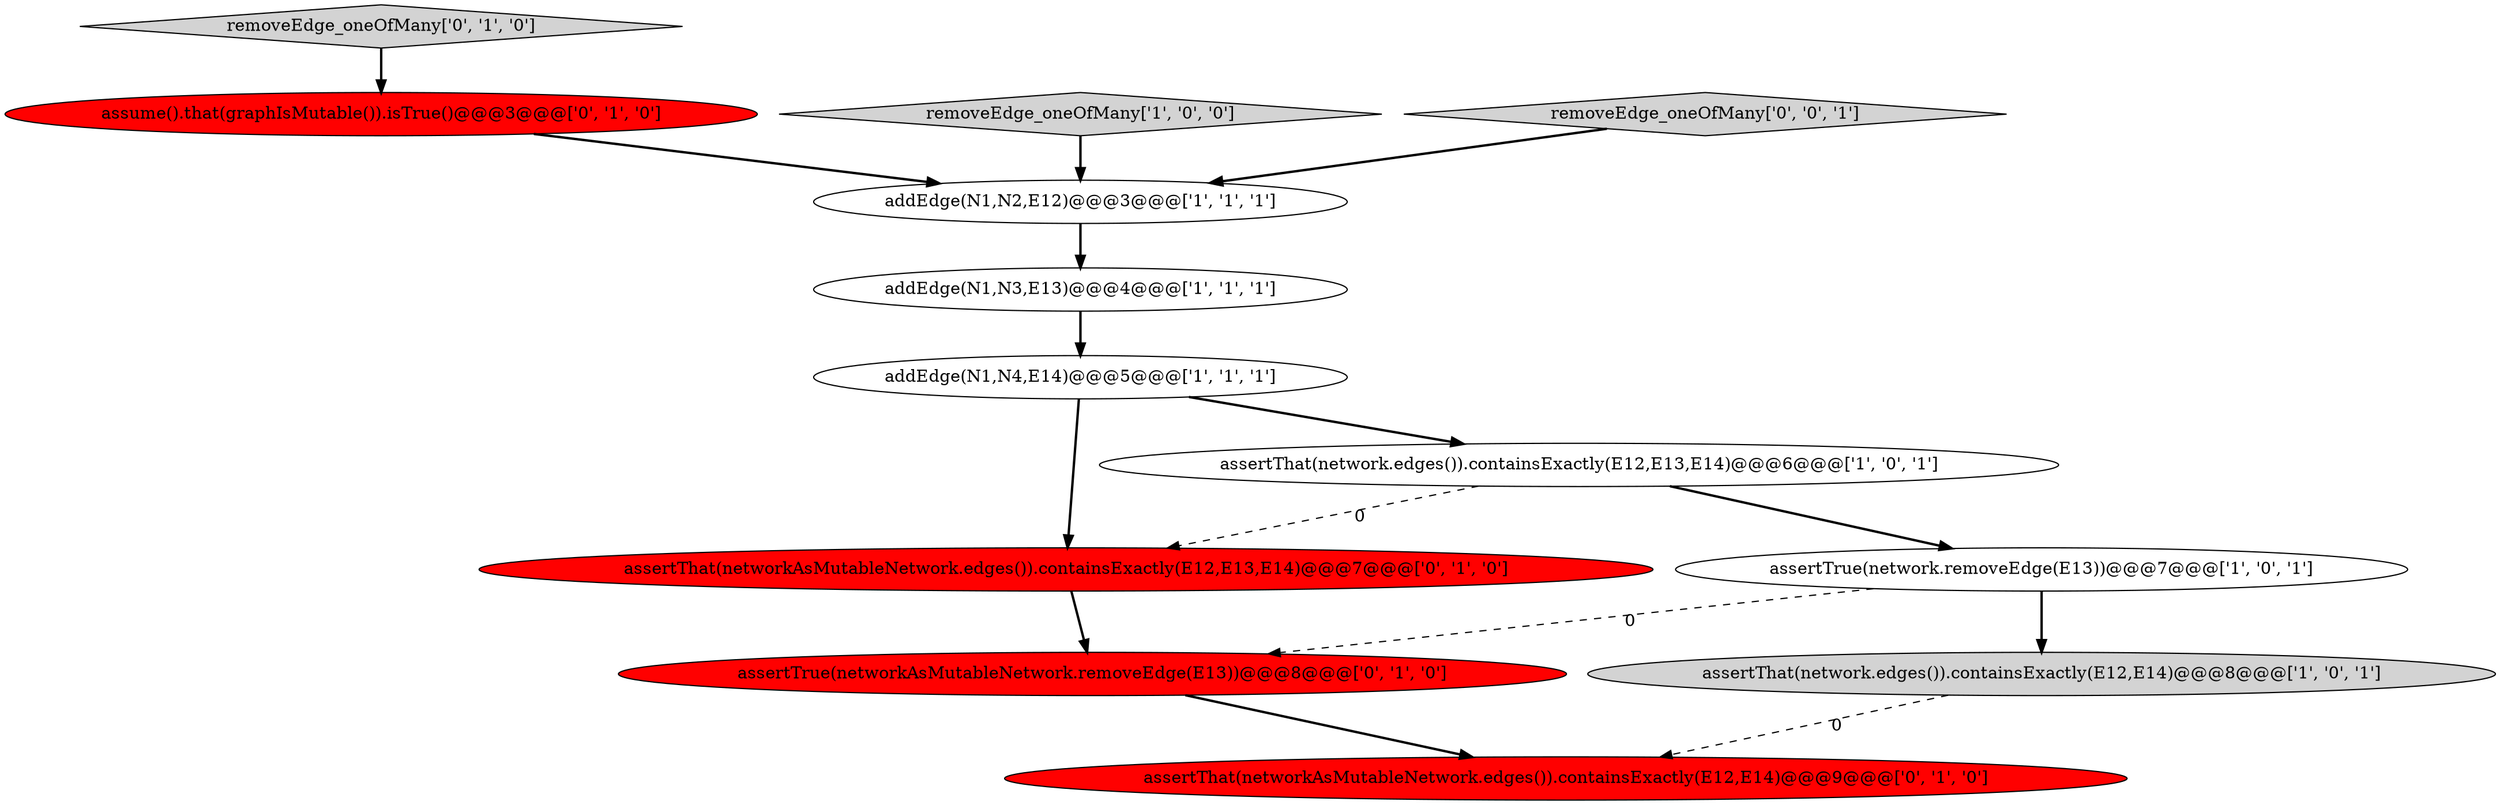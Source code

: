 digraph {
8 [style = filled, label = "assertTrue(networkAsMutableNetwork.removeEdge(E13))@@@8@@@['0', '1', '0']", fillcolor = red, shape = ellipse image = "AAA1AAABBB2BBB"];
7 [style = filled, label = "removeEdge_oneOfMany['0', '1', '0']", fillcolor = lightgray, shape = diamond image = "AAA0AAABBB2BBB"];
10 [style = filled, label = "assertThat(networkAsMutableNetwork.edges()).containsExactly(E12,E13,E14)@@@7@@@['0', '1', '0']", fillcolor = red, shape = ellipse image = "AAA1AAABBB2BBB"];
6 [style = filled, label = "assertThat(network.edges()).containsExactly(E12,E14)@@@8@@@['1', '0', '1']", fillcolor = lightgray, shape = ellipse image = "AAA0AAABBB1BBB"];
9 [style = filled, label = "assume().that(graphIsMutable()).isTrue()@@@3@@@['0', '1', '0']", fillcolor = red, shape = ellipse image = "AAA1AAABBB2BBB"];
1 [style = filled, label = "removeEdge_oneOfMany['1', '0', '0']", fillcolor = lightgray, shape = diamond image = "AAA0AAABBB1BBB"];
4 [style = filled, label = "addEdge(N1,N2,E12)@@@3@@@['1', '1', '1']", fillcolor = white, shape = ellipse image = "AAA0AAABBB1BBB"];
0 [style = filled, label = "addEdge(N1,N3,E13)@@@4@@@['1', '1', '1']", fillcolor = white, shape = ellipse image = "AAA0AAABBB1BBB"];
3 [style = filled, label = "assertTrue(network.removeEdge(E13))@@@7@@@['1', '0', '1']", fillcolor = white, shape = ellipse image = "AAA0AAABBB1BBB"];
5 [style = filled, label = "assertThat(network.edges()).containsExactly(E12,E13,E14)@@@6@@@['1', '0', '1']", fillcolor = white, shape = ellipse image = "AAA0AAABBB1BBB"];
2 [style = filled, label = "addEdge(N1,N4,E14)@@@5@@@['1', '1', '1']", fillcolor = white, shape = ellipse image = "AAA0AAABBB1BBB"];
12 [style = filled, label = "removeEdge_oneOfMany['0', '0', '1']", fillcolor = lightgray, shape = diamond image = "AAA0AAABBB3BBB"];
11 [style = filled, label = "assertThat(networkAsMutableNetwork.edges()).containsExactly(E12,E14)@@@9@@@['0', '1', '0']", fillcolor = red, shape = ellipse image = "AAA1AAABBB2BBB"];
5->3 [style = bold, label=""];
7->9 [style = bold, label=""];
3->8 [style = dashed, label="0"];
3->6 [style = bold, label=""];
1->4 [style = bold, label=""];
0->2 [style = bold, label=""];
10->8 [style = bold, label=""];
12->4 [style = bold, label=""];
5->10 [style = dashed, label="0"];
2->10 [style = bold, label=""];
8->11 [style = bold, label=""];
9->4 [style = bold, label=""];
4->0 [style = bold, label=""];
2->5 [style = bold, label=""];
6->11 [style = dashed, label="0"];
}
